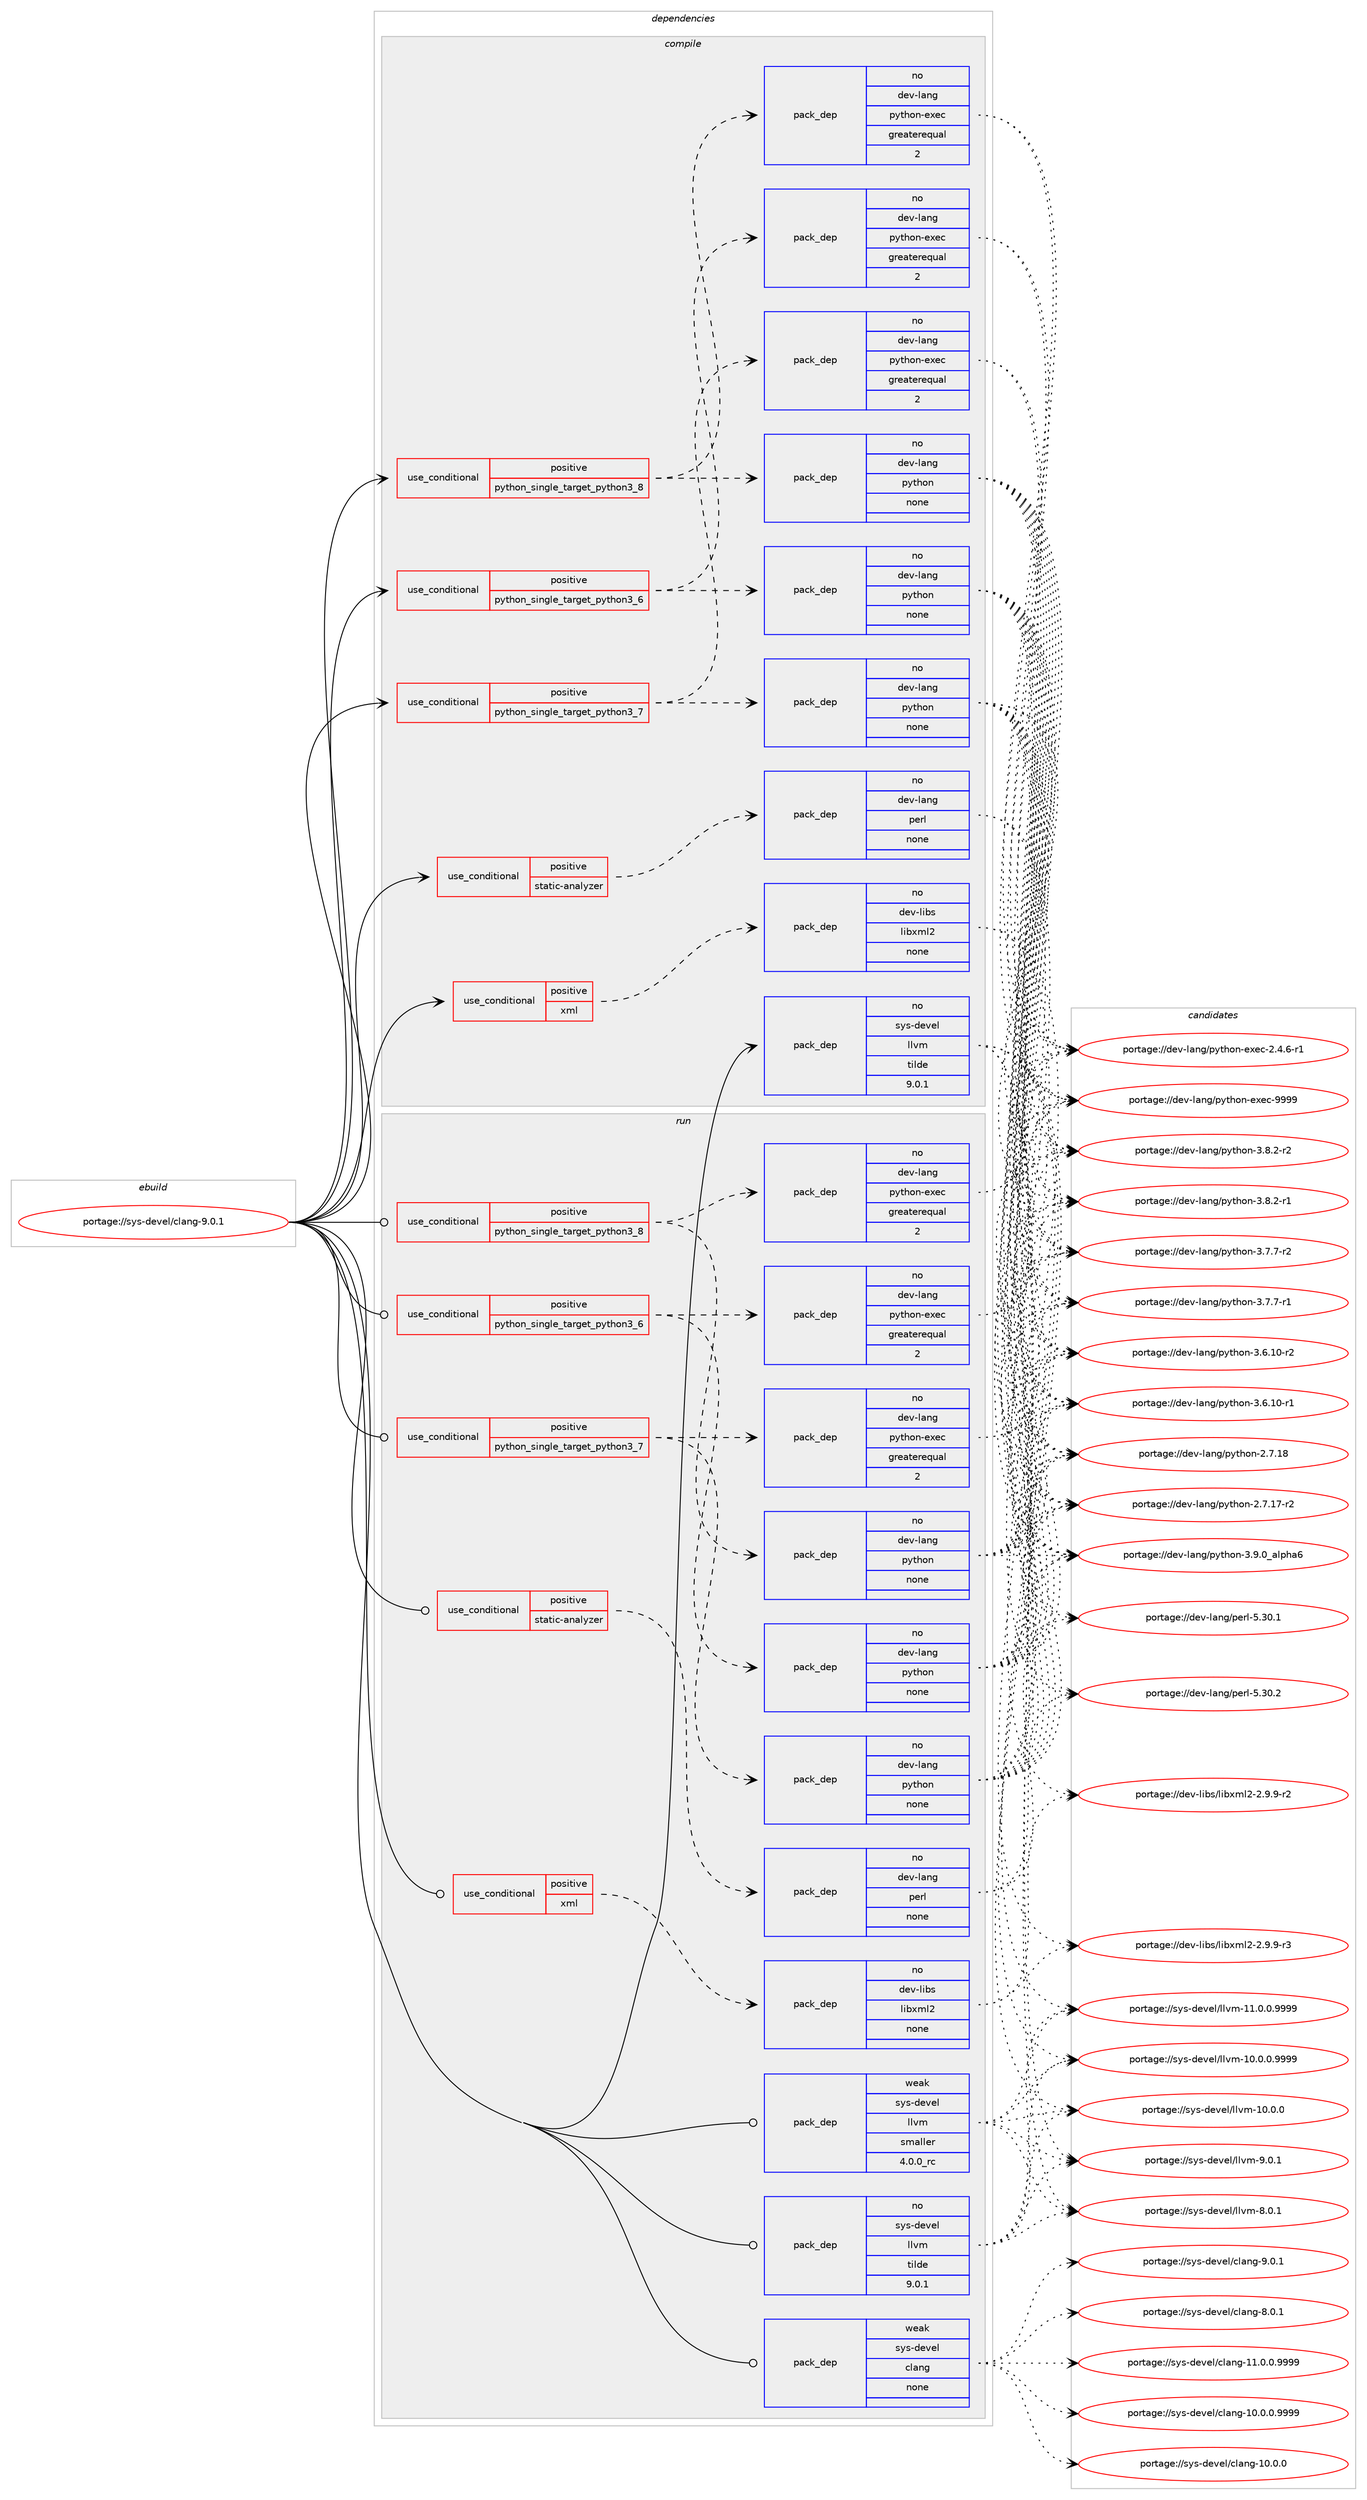 digraph prolog {

# *************
# Graph options
# *************

newrank=true;
concentrate=true;
compound=true;
graph [rankdir=LR,fontname=Helvetica,fontsize=10,ranksep=1.5];#, ranksep=2.5, nodesep=0.2];
edge  [arrowhead=vee];
node  [fontname=Helvetica,fontsize=10];

# **********
# The ebuild
# **********

subgraph cluster_leftcol {
color=gray;
rank=same;
label=<<i>ebuild</i>>;
id [label="portage://sys-devel/clang-9.0.1", color=red, width=4, href="../sys-devel/clang-9.0.1.svg"];
}

# ****************
# The dependencies
# ****************

subgraph cluster_midcol {
color=gray;
label=<<i>dependencies</i>>;
subgraph cluster_compile {
fillcolor="#eeeeee";
style=filled;
label=<<i>compile</i>>;
subgraph cond680 {
dependency4506 [label=<<TABLE BORDER="0" CELLBORDER="1" CELLSPACING="0" CELLPADDING="4"><TR><TD ROWSPAN="3" CELLPADDING="10">use_conditional</TD></TR><TR><TD>positive</TD></TR><TR><TD>python_single_target_python3_6</TD></TR></TABLE>>, shape=none, color=red];
subgraph pack3725 {
dependency4507 [label=<<TABLE BORDER="0" CELLBORDER="1" CELLSPACING="0" CELLPADDING="4" WIDTH="220"><TR><TD ROWSPAN="6" CELLPADDING="30">pack_dep</TD></TR><TR><TD WIDTH="110">no</TD></TR><TR><TD>dev-lang</TD></TR><TR><TD>python</TD></TR><TR><TD>none</TD></TR><TR><TD></TD></TR></TABLE>>, shape=none, color=blue];
}
dependency4506:e -> dependency4507:w [weight=20,style="dashed",arrowhead="vee"];
subgraph pack3726 {
dependency4508 [label=<<TABLE BORDER="0" CELLBORDER="1" CELLSPACING="0" CELLPADDING="4" WIDTH="220"><TR><TD ROWSPAN="6" CELLPADDING="30">pack_dep</TD></TR><TR><TD WIDTH="110">no</TD></TR><TR><TD>dev-lang</TD></TR><TR><TD>python-exec</TD></TR><TR><TD>greaterequal</TD></TR><TR><TD>2</TD></TR></TABLE>>, shape=none, color=blue];
}
dependency4506:e -> dependency4508:w [weight=20,style="dashed",arrowhead="vee"];
}
id:e -> dependency4506:w [weight=20,style="solid",arrowhead="vee"];
subgraph cond681 {
dependency4509 [label=<<TABLE BORDER="0" CELLBORDER="1" CELLSPACING="0" CELLPADDING="4"><TR><TD ROWSPAN="3" CELLPADDING="10">use_conditional</TD></TR><TR><TD>positive</TD></TR><TR><TD>python_single_target_python3_7</TD></TR></TABLE>>, shape=none, color=red];
subgraph pack3727 {
dependency4510 [label=<<TABLE BORDER="0" CELLBORDER="1" CELLSPACING="0" CELLPADDING="4" WIDTH="220"><TR><TD ROWSPAN="6" CELLPADDING="30">pack_dep</TD></TR><TR><TD WIDTH="110">no</TD></TR><TR><TD>dev-lang</TD></TR><TR><TD>python</TD></TR><TR><TD>none</TD></TR><TR><TD></TD></TR></TABLE>>, shape=none, color=blue];
}
dependency4509:e -> dependency4510:w [weight=20,style="dashed",arrowhead="vee"];
subgraph pack3728 {
dependency4511 [label=<<TABLE BORDER="0" CELLBORDER="1" CELLSPACING="0" CELLPADDING="4" WIDTH="220"><TR><TD ROWSPAN="6" CELLPADDING="30">pack_dep</TD></TR><TR><TD WIDTH="110">no</TD></TR><TR><TD>dev-lang</TD></TR><TR><TD>python-exec</TD></TR><TR><TD>greaterequal</TD></TR><TR><TD>2</TD></TR></TABLE>>, shape=none, color=blue];
}
dependency4509:e -> dependency4511:w [weight=20,style="dashed",arrowhead="vee"];
}
id:e -> dependency4509:w [weight=20,style="solid",arrowhead="vee"];
subgraph cond682 {
dependency4512 [label=<<TABLE BORDER="0" CELLBORDER="1" CELLSPACING="0" CELLPADDING="4"><TR><TD ROWSPAN="3" CELLPADDING="10">use_conditional</TD></TR><TR><TD>positive</TD></TR><TR><TD>python_single_target_python3_8</TD></TR></TABLE>>, shape=none, color=red];
subgraph pack3729 {
dependency4513 [label=<<TABLE BORDER="0" CELLBORDER="1" CELLSPACING="0" CELLPADDING="4" WIDTH="220"><TR><TD ROWSPAN="6" CELLPADDING="30">pack_dep</TD></TR><TR><TD WIDTH="110">no</TD></TR><TR><TD>dev-lang</TD></TR><TR><TD>python</TD></TR><TR><TD>none</TD></TR><TR><TD></TD></TR></TABLE>>, shape=none, color=blue];
}
dependency4512:e -> dependency4513:w [weight=20,style="dashed",arrowhead="vee"];
subgraph pack3730 {
dependency4514 [label=<<TABLE BORDER="0" CELLBORDER="1" CELLSPACING="0" CELLPADDING="4" WIDTH="220"><TR><TD ROWSPAN="6" CELLPADDING="30">pack_dep</TD></TR><TR><TD WIDTH="110">no</TD></TR><TR><TD>dev-lang</TD></TR><TR><TD>python-exec</TD></TR><TR><TD>greaterequal</TD></TR><TR><TD>2</TD></TR></TABLE>>, shape=none, color=blue];
}
dependency4512:e -> dependency4514:w [weight=20,style="dashed",arrowhead="vee"];
}
id:e -> dependency4512:w [weight=20,style="solid",arrowhead="vee"];
subgraph cond683 {
dependency4515 [label=<<TABLE BORDER="0" CELLBORDER="1" CELLSPACING="0" CELLPADDING="4"><TR><TD ROWSPAN="3" CELLPADDING="10">use_conditional</TD></TR><TR><TD>positive</TD></TR><TR><TD>static-analyzer</TD></TR></TABLE>>, shape=none, color=red];
subgraph pack3731 {
dependency4516 [label=<<TABLE BORDER="0" CELLBORDER="1" CELLSPACING="0" CELLPADDING="4" WIDTH="220"><TR><TD ROWSPAN="6" CELLPADDING="30">pack_dep</TD></TR><TR><TD WIDTH="110">no</TD></TR><TR><TD>dev-lang</TD></TR><TR><TD>perl</TD></TR><TR><TD>none</TD></TR><TR><TD></TD></TR></TABLE>>, shape=none, color=blue];
}
dependency4515:e -> dependency4516:w [weight=20,style="dashed",arrowhead="vee"];
}
id:e -> dependency4515:w [weight=20,style="solid",arrowhead="vee"];
subgraph cond684 {
dependency4517 [label=<<TABLE BORDER="0" CELLBORDER="1" CELLSPACING="0" CELLPADDING="4"><TR><TD ROWSPAN="3" CELLPADDING="10">use_conditional</TD></TR><TR><TD>positive</TD></TR><TR><TD>xml</TD></TR></TABLE>>, shape=none, color=red];
subgraph pack3732 {
dependency4518 [label=<<TABLE BORDER="0" CELLBORDER="1" CELLSPACING="0" CELLPADDING="4" WIDTH="220"><TR><TD ROWSPAN="6" CELLPADDING="30">pack_dep</TD></TR><TR><TD WIDTH="110">no</TD></TR><TR><TD>dev-libs</TD></TR><TR><TD>libxml2</TD></TR><TR><TD>none</TD></TR><TR><TD></TD></TR></TABLE>>, shape=none, color=blue];
}
dependency4517:e -> dependency4518:w [weight=20,style="dashed",arrowhead="vee"];
}
id:e -> dependency4517:w [weight=20,style="solid",arrowhead="vee"];
subgraph pack3733 {
dependency4519 [label=<<TABLE BORDER="0" CELLBORDER="1" CELLSPACING="0" CELLPADDING="4" WIDTH="220"><TR><TD ROWSPAN="6" CELLPADDING="30">pack_dep</TD></TR><TR><TD WIDTH="110">no</TD></TR><TR><TD>sys-devel</TD></TR><TR><TD>llvm</TD></TR><TR><TD>tilde</TD></TR><TR><TD>9.0.1</TD></TR></TABLE>>, shape=none, color=blue];
}
id:e -> dependency4519:w [weight=20,style="solid",arrowhead="vee"];
}
subgraph cluster_compileandrun {
fillcolor="#eeeeee";
style=filled;
label=<<i>compile and run</i>>;
}
subgraph cluster_run {
fillcolor="#eeeeee";
style=filled;
label=<<i>run</i>>;
subgraph cond685 {
dependency4520 [label=<<TABLE BORDER="0" CELLBORDER="1" CELLSPACING="0" CELLPADDING="4"><TR><TD ROWSPAN="3" CELLPADDING="10">use_conditional</TD></TR><TR><TD>positive</TD></TR><TR><TD>python_single_target_python3_6</TD></TR></TABLE>>, shape=none, color=red];
subgraph pack3734 {
dependency4521 [label=<<TABLE BORDER="0" CELLBORDER="1" CELLSPACING="0" CELLPADDING="4" WIDTH="220"><TR><TD ROWSPAN="6" CELLPADDING="30">pack_dep</TD></TR><TR><TD WIDTH="110">no</TD></TR><TR><TD>dev-lang</TD></TR><TR><TD>python</TD></TR><TR><TD>none</TD></TR><TR><TD></TD></TR></TABLE>>, shape=none, color=blue];
}
dependency4520:e -> dependency4521:w [weight=20,style="dashed",arrowhead="vee"];
subgraph pack3735 {
dependency4522 [label=<<TABLE BORDER="0" CELLBORDER="1" CELLSPACING="0" CELLPADDING="4" WIDTH="220"><TR><TD ROWSPAN="6" CELLPADDING="30">pack_dep</TD></TR><TR><TD WIDTH="110">no</TD></TR><TR><TD>dev-lang</TD></TR><TR><TD>python-exec</TD></TR><TR><TD>greaterequal</TD></TR><TR><TD>2</TD></TR></TABLE>>, shape=none, color=blue];
}
dependency4520:e -> dependency4522:w [weight=20,style="dashed",arrowhead="vee"];
}
id:e -> dependency4520:w [weight=20,style="solid",arrowhead="odot"];
subgraph cond686 {
dependency4523 [label=<<TABLE BORDER="0" CELLBORDER="1" CELLSPACING="0" CELLPADDING="4"><TR><TD ROWSPAN="3" CELLPADDING="10">use_conditional</TD></TR><TR><TD>positive</TD></TR><TR><TD>python_single_target_python3_7</TD></TR></TABLE>>, shape=none, color=red];
subgraph pack3736 {
dependency4524 [label=<<TABLE BORDER="0" CELLBORDER="1" CELLSPACING="0" CELLPADDING="4" WIDTH="220"><TR><TD ROWSPAN="6" CELLPADDING="30">pack_dep</TD></TR><TR><TD WIDTH="110">no</TD></TR><TR><TD>dev-lang</TD></TR><TR><TD>python</TD></TR><TR><TD>none</TD></TR><TR><TD></TD></TR></TABLE>>, shape=none, color=blue];
}
dependency4523:e -> dependency4524:w [weight=20,style="dashed",arrowhead="vee"];
subgraph pack3737 {
dependency4525 [label=<<TABLE BORDER="0" CELLBORDER="1" CELLSPACING="0" CELLPADDING="4" WIDTH="220"><TR><TD ROWSPAN="6" CELLPADDING="30">pack_dep</TD></TR><TR><TD WIDTH="110">no</TD></TR><TR><TD>dev-lang</TD></TR><TR><TD>python-exec</TD></TR><TR><TD>greaterequal</TD></TR><TR><TD>2</TD></TR></TABLE>>, shape=none, color=blue];
}
dependency4523:e -> dependency4525:w [weight=20,style="dashed",arrowhead="vee"];
}
id:e -> dependency4523:w [weight=20,style="solid",arrowhead="odot"];
subgraph cond687 {
dependency4526 [label=<<TABLE BORDER="0" CELLBORDER="1" CELLSPACING="0" CELLPADDING="4"><TR><TD ROWSPAN="3" CELLPADDING="10">use_conditional</TD></TR><TR><TD>positive</TD></TR><TR><TD>python_single_target_python3_8</TD></TR></TABLE>>, shape=none, color=red];
subgraph pack3738 {
dependency4527 [label=<<TABLE BORDER="0" CELLBORDER="1" CELLSPACING="0" CELLPADDING="4" WIDTH="220"><TR><TD ROWSPAN="6" CELLPADDING="30">pack_dep</TD></TR><TR><TD WIDTH="110">no</TD></TR><TR><TD>dev-lang</TD></TR><TR><TD>python</TD></TR><TR><TD>none</TD></TR><TR><TD></TD></TR></TABLE>>, shape=none, color=blue];
}
dependency4526:e -> dependency4527:w [weight=20,style="dashed",arrowhead="vee"];
subgraph pack3739 {
dependency4528 [label=<<TABLE BORDER="0" CELLBORDER="1" CELLSPACING="0" CELLPADDING="4" WIDTH="220"><TR><TD ROWSPAN="6" CELLPADDING="30">pack_dep</TD></TR><TR><TD WIDTH="110">no</TD></TR><TR><TD>dev-lang</TD></TR><TR><TD>python-exec</TD></TR><TR><TD>greaterequal</TD></TR><TR><TD>2</TD></TR></TABLE>>, shape=none, color=blue];
}
dependency4526:e -> dependency4528:w [weight=20,style="dashed",arrowhead="vee"];
}
id:e -> dependency4526:w [weight=20,style="solid",arrowhead="odot"];
subgraph cond688 {
dependency4529 [label=<<TABLE BORDER="0" CELLBORDER="1" CELLSPACING="0" CELLPADDING="4"><TR><TD ROWSPAN="3" CELLPADDING="10">use_conditional</TD></TR><TR><TD>positive</TD></TR><TR><TD>static-analyzer</TD></TR></TABLE>>, shape=none, color=red];
subgraph pack3740 {
dependency4530 [label=<<TABLE BORDER="0" CELLBORDER="1" CELLSPACING="0" CELLPADDING="4" WIDTH="220"><TR><TD ROWSPAN="6" CELLPADDING="30">pack_dep</TD></TR><TR><TD WIDTH="110">no</TD></TR><TR><TD>dev-lang</TD></TR><TR><TD>perl</TD></TR><TR><TD>none</TD></TR><TR><TD></TD></TR></TABLE>>, shape=none, color=blue];
}
dependency4529:e -> dependency4530:w [weight=20,style="dashed",arrowhead="vee"];
}
id:e -> dependency4529:w [weight=20,style="solid",arrowhead="odot"];
subgraph cond689 {
dependency4531 [label=<<TABLE BORDER="0" CELLBORDER="1" CELLSPACING="0" CELLPADDING="4"><TR><TD ROWSPAN="3" CELLPADDING="10">use_conditional</TD></TR><TR><TD>positive</TD></TR><TR><TD>xml</TD></TR></TABLE>>, shape=none, color=red];
subgraph pack3741 {
dependency4532 [label=<<TABLE BORDER="0" CELLBORDER="1" CELLSPACING="0" CELLPADDING="4" WIDTH="220"><TR><TD ROWSPAN="6" CELLPADDING="30">pack_dep</TD></TR><TR><TD WIDTH="110">no</TD></TR><TR><TD>dev-libs</TD></TR><TR><TD>libxml2</TD></TR><TR><TD>none</TD></TR><TR><TD></TD></TR></TABLE>>, shape=none, color=blue];
}
dependency4531:e -> dependency4532:w [weight=20,style="dashed",arrowhead="vee"];
}
id:e -> dependency4531:w [weight=20,style="solid",arrowhead="odot"];
subgraph pack3742 {
dependency4533 [label=<<TABLE BORDER="0" CELLBORDER="1" CELLSPACING="0" CELLPADDING="4" WIDTH="220"><TR><TD ROWSPAN="6" CELLPADDING="30">pack_dep</TD></TR><TR><TD WIDTH="110">no</TD></TR><TR><TD>sys-devel</TD></TR><TR><TD>llvm</TD></TR><TR><TD>tilde</TD></TR><TR><TD>9.0.1</TD></TR></TABLE>>, shape=none, color=blue];
}
id:e -> dependency4533:w [weight=20,style="solid",arrowhead="odot"];
subgraph pack3743 {
dependency4534 [label=<<TABLE BORDER="0" CELLBORDER="1" CELLSPACING="0" CELLPADDING="4" WIDTH="220"><TR><TD ROWSPAN="6" CELLPADDING="30">pack_dep</TD></TR><TR><TD WIDTH="110">weak</TD></TR><TR><TD>sys-devel</TD></TR><TR><TD>clang</TD></TR><TR><TD>none</TD></TR><TR><TD></TD></TR></TABLE>>, shape=none, color=blue];
}
id:e -> dependency4534:w [weight=20,style="solid",arrowhead="odot"];
subgraph pack3744 {
dependency4535 [label=<<TABLE BORDER="0" CELLBORDER="1" CELLSPACING="0" CELLPADDING="4" WIDTH="220"><TR><TD ROWSPAN="6" CELLPADDING="30">pack_dep</TD></TR><TR><TD WIDTH="110">weak</TD></TR><TR><TD>sys-devel</TD></TR><TR><TD>llvm</TD></TR><TR><TD>smaller</TD></TR><TR><TD>4.0.0_rc</TD></TR></TABLE>>, shape=none, color=blue];
}
id:e -> dependency4535:w [weight=20,style="solid",arrowhead="odot"];
}
}

# **************
# The candidates
# **************

subgraph cluster_choices {
rank=same;
color=gray;
label=<<i>candidates</i>>;

subgraph choice3725 {
color=black;
nodesep=1;
choice10010111845108971101034711212111610411111045514657464895971081121049754 [label="portage://dev-lang/python-3.9.0_alpha6", color=red, width=4,href="../dev-lang/python-3.9.0_alpha6.svg"];
choice1001011184510897110103471121211161041111104551465646504511450 [label="portage://dev-lang/python-3.8.2-r2", color=red, width=4,href="../dev-lang/python-3.8.2-r2.svg"];
choice1001011184510897110103471121211161041111104551465646504511449 [label="portage://dev-lang/python-3.8.2-r1", color=red, width=4,href="../dev-lang/python-3.8.2-r1.svg"];
choice1001011184510897110103471121211161041111104551465546554511450 [label="portage://dev-lang/python-3.7.7-r2", color=red, width=4,href="../dev-lang/python-3.7.7-r2.svg"];
choice1001011184510897110103471121211161041111104551465546554511449 [label="portage://dev-lang/python-3.7.7-r1", color=red, width=4,href="../dev-lang/python-3.7.7-r1.svg"];
choice100101118451089711010347112121116104111110455146544649484511450 [label="portage://dev-lang/python-3.6.10-r2", color=red, width=4,href="../dev-lang/python-3.6.10-r2.svg"];
choice100101118451089711010347112121116104111110455146544649484511449 [label="portage://dev-lang/python-3.6.10-r1", color=red, width=4,href="../dev-lang/python-3.6.10-r1.svg"];
choice10010111845108971101034711212111610411111045504655464956 [label="portage://dev-lang/python-2.7.18", color=red, width=4,href="../dev-lang/python-2.7.18.svg"];
choice100101118451089711010347112121116104111110455046554649554511450 [label="portage://dev-lang/python-2.7.17-r2", color=red, width=4,href="../dev-lang/python-2.7.17-r2.svg"];
dependency4507:e -> choice10010111845108971101034711212111610411111045514657464895971081121049754:w [style=dotted,weight="100"];
dependency4507:e -> choice1001011184510897110103471121211161041111104551465646504511450:w [style=dotted,weight="100"];
dependency4507:e -> choice1001011184510897110103471121211161041111104551465646504511449:w [style=dotted,weight="100"];
dependency4507:e -> choice1001011184510897110103471121211161041111104551465546554511450:w [style=dotted,weight="100"];
dependency4507:e -> choice1001011184510897110103471121211161041111104551465546554511449:w [style=dotted,weight="100"];
dependency4507:e -> choice100101118451089711010347112121116104111110455146544649484511450:w [style=dotted,weight="100"];
dependency4507:e -> choice100101118451089711010347112121116104111110455146544649484511449:w [style=dotted,weight="100"];
dependency4507:e -> choice10010111845108971101034711212111610411111045504655464956:w [style=dotted,weight="100"];
dependency4507:e -> choice100101118451089711010347112121116104111110455046554649554511450:w [style=dotted,weight="100"];
}
subgraph choice3726 {
color=black;
nodesep=1;
choice10010111845108971101034711212111610411111045101120101994557575757 [label="portage://dev-lang/python-exec-9999", color=red, width=4,href="../dev-lang/python-exec-9999.svg"];
choice10010111845108971101034711212111610411111045101120101994550465246544511449 [label="portage://dev-lang/python-exec-2.4.6-r1", color=red, width=4,href="../dev-lang/python-exec-2.4.6-r1.svg"];
dependency4508:e -> choice10010111845108971101034711212111610411111045101120101994557575757:w [style=dotted,weight="100"];
dependency4508:e -> choice10010111845108971101034711212111610411111045101120101994550465246544511449:w [style=dotted,weight="100"];
}
subgraph choice3727 {
color=black;
nodesep=1;
choice10010111845108971101034711212111610411111045514657464895971081121049754 [label="portage://dev-lang/python-3.9.0_alpha6", color=red, width=4,href="../dev-lang/python-3.9.0_alpha6.svg"];
choice1001011184510897110103471121211161041111104551465646504511450 [label="portage://dev-lang/python-3.8.2-r2", color=red, width=4,href="../dev-lang/python-3.8.2-r2.svg"];
choice1001011184510897110103471121211161041111104551465646504511449 [label="portage://dev-lang/python-3.8.2-r1", color=red, width=4,href="../dev-lang/python-3.8.2-r1.svg"];
choice1001011184510897110103471121211161041111104551465546554511450 [label="portage://dev-lang/python-3.7.7-r2", color=red, width=4,href="../dev-lang/python-3.7.7-r2.svg"];
choice1001011184510897110103471121211161041111104551465546554511449 [label="portage://dev-lang/python-3.7.7-r1", color=red, width=4,href="../dev-lang/python-3.7.7-r1.svg"];
choice100101118451089711010347112121116104111110455146544649484511450 [label="portage://dev-lang/python-3.6.10-r2", color=red, width=4,href="../dev-lang/python-3.6.10-r2.svg"];
choice100101118451089711010347112121116104111110455146544649484511449 [label="portage://dev-lang/python-3.6.10-r1", color=red, width=4,href="../dev-lang/python-3.6.10-r1.svg"];
choice10010111845108971101034711212111610411111045504655464956 [label="portage://dev-lang/python-2.7.18", color=red, width=4,href="../dev-lang/python-2.7.18.svg"];
choice100101118451089711010347112121116104111110455046554649554511450 [label="portage://dev-lang/python-2.7.17-r2", color=red, width=4,href="../dev-lang/python-2.7.17-r2.svg"];
dependency4510:e -> choice10010111845108971101034711212111610411111045514657464895971081121049754:w [style=dotted,weight="100"];
dependency4510:e -> choice1001011184510897110103471121211161041111104551465646504511450:w [style=dotted,weight="100"];
dependency4510:e -> choice1001011184510897110103471121211161041111104551465646504511449:w [style=dotted,weight="100"];
dependency4510:e -> choice1001011184510897110103471121211161041111104551465546554511450:w [style=dotted,weight="100"];
dependency4510:e -> choice1001011184510897110103471121211161041111104551465546554511449:w [style=dotted,weight="100"];
dependency4510:e -> choice100101118451089711010347112121116104111110455146544649484511450:w [style=dotted,weight="100"];
dependency4510:e -> choice100101118451089711010347112121116104111110455146544649484511449:w [style=dotted,weight="100"];
dependency4510:e -> choice10010111845108971101034711212111610411111045504655464956:w [style=dotted,weight="100"];
dependency4510:e -> choice100101118451089711010347112121116104111110455046554649554511450:w [style=dotted,weight="100"];
}
subgraph choice3728 {
color=black;
nodesep=1;
choice10010111845108971101034711212111610411111045101120101994557575757 [label="portage://dev-lang/python-exec-9999", color=red, width=4,href="../dev-lang/python-exec-9999.svg"];
choice10010111845108971101034711212111610411111045101120101994550465246544511449 [label="portage://dev-lang/python-exec-2.4.6-r1", color=red, width=4,href="../dev-lang/python-exec-2.4.6-r1.svg"];
dependency4511:e -> choice10010111845108971101034711212111610411111045101120101994557575757:w [style=dotted,weight="100"];
dependency4511:e -> choice10010111845108971101034711212111610411111045101120101994550465246544511449:w [style=dotted,weight="100"];
}
subgraph choice3729 {
color=black;
nodesep=1;
choice10010111845108971101034711212111610411111045514657464895971081121049754 [label="portage://dev-lang/python-3.9.0_alpha6", color=red, width=4,href="../dev-lang/python-3.9.0_alpha6.svg"];
choice1001011184510897110103471121211161041111104551465646504511450 [label="portage://dev-lang/python-3.8.2-r2", color=red, width=4,href="../dev-lang/python-3.8.2-r2.svg"];
choice1001011184510897110103471121211161041111104551465646504511449 [label="portage://dev-lang/python-3.8.2-r1", color=red, width=4,href="../dev-lang/python-3.8.2-r1.svg"];
choice1001011184510897110103471121211161041111104551465546554511450 [label="portage://dev-lang/python-3.7.7-r2", color=red, width=4,href="../dev-lang/python-3.7.7-r2.svg"];
choice1001011184510897110103471121211161041111104551465546554511449 [label="portage://dev-lang/python-3.7.7-r1", color=red, width=4,href="../dev-lang/python-3.7.7-r1.svg"];
choice100101118451089711010347112121116104111110455146544649484511450 [label="portage://dev-lang/python-3.6.10-r2", color=red, width=4,href="../dev-lang/python-3.6.10-r2.svg"];
choice100101118451089711010347112121116104111110455146544649484511449 [label="portage://dev-lang/python-3.6.10-r1", color=red, width=4,href="../dev-lang/python-3.6.10-r1.svg"];
choice10010111845108971101034711212111610411111045504655464956 [label="portage://dev-lang/python-2.7.18", color=red, width=4,href="../dev-lang/python-2.7.18.svg"];
choice100101118451089711010347112121116104111110455046554649554511450 [label="portage://dev-lang/python-2.7.17-r2", color=red, width=4,href="../dev-lang/python-2.7.17-r2.svg"];
dependency4513:e -> choice10010111845108971101034711212111610411111045514657464895971081121049754:w [style=dotted,weight="100"];
dependency4513:e -> choice1001011184510897110103471121211161041111104551465646504511450:w [style=dotted,weight="100"];
dependency4513:e -> choice1001011184510897110103471121211161041111104551465646504511449:w [style=dotted,weight="100"];
dependency4513:e -> choice1001011184510897110103471121211161041111104551465546554511450:w [style=dotted,weight="100"];
dependency4513:e -> choice1001011184510897110103471121211161041111104551465546554511449:w [style=dotted,weight="100"];
dependency4513:e -> choice100101118451089711010347112121116104111110455146544649484511450:w [style=dotted,weight="100"];
dependency4513:e -> choice100101118451089711010347112121116104111110455146544649484511449:w [style=dotted,weight="100"];
dependency4513:e -> choice10010111845108971101034711212111610411111045504655464956:w [style=dotted,weight="100"];
dependency4513:e -> choice100101118451089711010347112121116104111110455046554649554511450:w [style=dotted,weight="100"];
}
subgraph choice3730 {
color=black;
nodesep=1;
choice10010111845108971101034711212111610411111045101120101994557575757 [label="portage://dev-lang/python-exec-9999", color=red, width=4,href="../dev-lang/python-exec-9999.svg"];
choice10010111845108971101034711212111610411111045101120101994550465246544511449 [label="portage://dev-lang/python-exec-2.4.6-r1", color=red, width=4,href="../dev-lang/python-exec-2.4.6-r1.svg"];
dependency4514:e -> choice10010111845108971101034711212111610411111045101120101994557575757:w [style=dotted,weight="100"];
dependency4514:e -> choice10010111845108971101034711212111610411111045101120101994550465246544511449:w [style=dotted,weight="100"];
}
subgraph choice3731 {
color=black;
nodesep=1;
choice10010111845108971101034711210111410845534651484650 [label="portage://dev-lang/perl-5.30.2", color=red, width=4,href="../dev-lang/perl-5.30.2.svg"];
choice10010111845108971101034711210111410845534651484649 [label="portage://dev-lang/perl-5.30.1", color=red, width=4,href="../dev-lang/perl-5.30.1.svg"];
dependency4516:e -> choice10010111845108971101034711210111410845534651484650:w [style=dotted,weight="100"];
dependency4516:e -> choice10010111845108971101034711210111410845534651484649:w [style=dotted,weight="100"];
}
subgraph choice3732 {
color=black;
nodesep=1;
choice10010111845108105981154710810598120109108504550465746574511451 [label="portage://dev-libs/libxml2-2.9.9-r3", color=red, width=4,href="../dev-libs/libxml2-2.9.9-r3.svg"];
choice10010111845108105981154710810598120109108504550465746574511450 [label="portage://dev-libs/libxml2-2.9.9-r2", color=red, width=4,href="../dev-libs/libxml2-2.9.9-r2.svg"];
dependency4518:e -> choice10010111845108105981154710810598120109108504550465746574511451:w [style=dotted,weight="100"];
dependency4518:e -> choice10010111845108105981154710810598120109108504550465746574511450:w [style=dotted,weight="100"];
}
subgraph choice3733 {
color=black;
nodesep=1;
choice1151211154510010111810110847108108118109455746484649 [label="portage://sys-devel/llvm-9.0.1", color=red, width=4,href="../sys-devel/llvm-9.0.1.svg"];
choice1151211154510010111810110847108108118109455646484649 [label="portage://sys-devel/llvm-8.0.1", color=red, width=4,href="../sys-devel/llvm-8.0.1.svg"];
choice1151211154510010111810110847108108118109454949464846484657575757 [label="portage://sys-devel/llvm-11.0.0.9999", color=red, width=4,href="../sys-devel/llvm-11.0.0.9999.svg"];
choice1151211154510010111810110847108108118109454948464846484657575757 [label="portage://sys-devel/llvm-10.0.0.9999", color=red, width=4,href="../sys-devel/llvm-10.0.0.9999.svg"];
choice115121115451001011181011084710810811810945494846484648 [label="portage://sys-devel/llvm-10.0.0", color=red, width=4,href="../sys-devel/llvm-10.0.0.svg"];
dependency4519:e -> choice1151211154510010111810110847108108118109455746484649:w [style=dotted,weight="100"];
dependency4519:e -> choice1151211154510010111810110847108108118109455646484649:w [style=dotted,weight="100"];
dependency4519:e -> choice1151211154510010111810110847108108118109454949464846484657575757:w [style=dotted,weight="100"];
dependency4519:e -> choice1151211154510010111810110847108108118109454948464846484657575757:w [style=dotted,weight="100"];
dependency4519:e -> choice115121115451001011181011084710810811810945494846484648:w [style=dotted,weight="100"];
}
subgraph choice3734 {
color=black;
nodesep=1;
choice10010111845108971101034711212111610411111045514657464895971081121049754 [label="portage://dev-lang/python-3.9.0_alpha6", color=red, width=4,href="../dev-lang/python-3.9.0_alpha6.svg"];
choice1001011184510897110103471121211161041111104551465646504511450 [label="portage://dev-lang/python-3.8.2-r2", color=red, width=4,href="../dev-lang/python-3.8.2-r2.svg"];
choice1001011184510897110103471121211161041111104551465646504511449 [label="portage://dev-lang/python-3.8.2-r1", color=red, width=4,href="../dev-lang/python-3.8.2-r1.svg"];
choice1001011184510897110103471121211161041111104551465546554511450 [label="portage://dev-lang/python-3.7.7-r2", color=red, width=4,href="../dev-lang/python-3.7.7-r2.svg"];
choice1001011184510897110103471121211161041111104551465546554511449 [label="portage://dev-lang/python-3.7.7-r1", color=red, width=4,href="../dev-lang/python-3.7.7-r1.svg"];
choice100101118451089711010347112121116104111110455146544649484511450 [label="portage://dev-lang/python-3.6.10-r2", color=red, width=4,href="../dev-lang/python-3.6.10-r2.svg"];
choice100101118451089711010347112121116104111110455146544649484511449 [label="portage://dev-lang/python-3.6.10-r1", color=red, width=4,href="../dev-lang/python-3.6.10-r1.svg"];
choice10010111845108971101034711212111610411111045504655464956 [label="portage://dev-lang/python-2.7.18", color=red, width=4,href="../dev-lang/python-2.7.18.svg"];
choice100101118451089711010347112121116104111110455046554649554511450 [label="portage://dev-lang/python-2.7.17-r2", color=red, width=4,href="../dev-lang/python-2.7.17-r2.svg"];
dependency4521:e -> choice10010111845108971101034711212111610411111045514657464895971081121049754:w [style=dotted,weight="100"];
dependency4521:e -> choice1001011184510897110103471121211161041111104551465646504511450:w [style=dotted,weight="100"];
dependency4521:e -> choice1001011184510897110103471121211161041111104551465646504511449:w [style=dotted,weight="100"];
dependency4521:e -> choice1001011184510897110103471121211161041111104551465546554511450:w [style=dotted,weight="100"];
dependency4521:e -> choice1001011184510897110103471121211161041111104551465546554511449:w [style=dotted,weight="100"];
dependency4521:e -> choice100101118451089711010347112121116104111110455146544649484511450:w [style=dotted,weight="100"];
dependency4521:e -> choice100101118451089711010347112121116104111110455146544649484511449:w [style=dotted,weight="100"];
dependency4521:e -> choice10010111845108971101034711212111610411111045504655464956:w [style=dotted,weight="100"];
dependency4521:e -> choice100101118451089711010347112121116104111110455046554649554511450:w [style=dotted,weight="100"];
}
subgraph choice3735 {
color=black;
nodesep=1;
choice10010111845108971101034711212111610411111045101120101994557575757 [label="portage://dev-lang/python-exec-9999", color=red, width=4,href="../dev-lang/python-exec-9999.svg"];
choice10010111845108971101034711212111610411111045101120101994550465246544511449 [label="portage://dev-lang/python-exec-2.4.6-r1", color=red, width=4,href="../dev-lang/python-exec-2.4.6-r1.svg"];
dependency4522:e -> choice10010111845108971101034711212111610411111045101120101994557575757:w [style=dotted,weight="100"];
dependency4522:e -> choice10010111845108971101034711212111610411111045101120101994550465246544511449:w [style=dotted,weight="100"];
}
subgraph choice3736 {
color=black;
nodesep=1;
choice10010111845108971101034711212111610411111045514657464895971081121049754 [label="portage://dev-lang/python-3.9.0_alpha6", color=red, width=4,href="../dev-lang/python-3.9.0_alpha6.svg"];
choice1001011184510897110103471121211161041111104551465646504511450 [label="portage://dev-lang/python-3.8.2-r2", color=red, width=4,href="../dev-lang/python-3.8.2-r2.svg"];
choice1001011184510897110103471121211161041111104551465646504511449 [label="portage://dev-lang/python-3.8.2-r1", color=red, width=4,href="../dev-lang/python-3.8.2-r1.svg"];
choice1001011184510897110103471121211161041111104551465546554511450 [label="portage://dev-lang/python-3.7.7-r2", color=red, width=4,href="../dev-lang/python-3.7.7-r2.svg"];
choice1001011184510897110103471121211161041111104551465546554511449 [label="portage://dev-lang/python-3.7.7-r1", color=red, width=4,href="../dev-lang/python-3.7.7-r1.svg"];
choice100101118451089711010347112121116104111110455146544649484511450 [label="portage://dev-lang/python-3.6.10-r2", color=red, width=4,href="../dev-lang/python-3.6.10-r2.svg"];
choice100101118451089711010347112121116104111110455146544649484511449 [label="portage://dev-lang/python-3.6.10-r1", color=red, width=4,href="../dev-lang/python-3.6.10-r1.svg"];
choice10010111845108971101034711212111610411111045504655464956 [label="portage://dev-lang/python-2.7.18", color=red, width=4,href="../dev-lang/python-2.7.18.svg"];
choice100101118451089711010347112121116104111110455046554649554511450 [label="portage://dev-lang/python-2.7.17-r2", color=red, width=4,href="../dev-lang/python-2.7.17-r2.svg"];
dependency4524:e -> choice10010111845108971101034711212111610411111045514657464895971081121049754:w [style=dotted,weight="100"];
dependency4524:e -> choice1001011184510897110103471121211161041111104551465646504511450:w [style=dotted,weight="100"];
dependency4524:e -> choice1001011184510897110103471121211161041111104551465646504511449:w [style=dotted,weight="100"];
dependency4524:e -> choice1001011184510897110103471121211161041111104551465546554511450:w [style=dotted,weight="100"];
dependency4524:e -> choice1001011184510897110103471121211161041111104551465546554511449:w [style=dotted,weight="100"];
dependency4524:e -> choice100101118451089711010347112121116104111110455146544649484511450:w [style=dotted,weight="100"];
dependency4524:e -> choice100101118451089711010347112121116104111110455146544649484511449:w [style=dotted,weight="100"];
dependency4524:e -> choice10010111845108971101034711212111610411111045504655464956:w [style=dotted,weight="100"];
dependency4524:e -> choice100101118451089711010347112121116104111110455046554649554511450:w [style=dotted,weight="100"];
}
subgraph choice3737 {
color=black;
nodesep=1;
choice10010111845108971101034711212111610411111045101120101994557575757 [label="portage://dev-lang/python-exec-9999", color=red, width=4,href="../dev-lang/python-exec-9999.svg"];
choice10010111845108971101034711212111610411111045101120101994550465246544511449 [label="portage://dev-lang/python-exec-2.4.6-r1", color=red, width=4,href="../dev-lang/python-exec-2.4.6-r1.svg"];
dependency4525:e -> choice10010111845108971101034711212111610411111045101120101994557575757:w [style=dotted,weight="100"];
dependency4525:e -> choice10010111845108971101034711212111610411111045101120101994550465246544511449:w [style=dotted,weight="100"];
}
subgraph choice3738 {
color=black;
nodesep=1;
choice10010111845108971101034711212111610411111045514657464895971081121049754 [label="portage://dev-lang/python-3.9.0_alpha6", color=red, width=4,href="../dev-lang/python-3.9.0_alpha6.svg"];
choice1001011184510897110103471121211161041111104551465646504511450 [label="portage://dev-lang/python-3.8.2-r2", color=red, width=4,href="../dev-lang/python-3.8.2-r2.svg"];
choice1001011184510897110103471121211161041111104551465646504511449 [label="portage://dev-lang/python-3.8.2-r1", color=red, width=4,href="../dev-lang/python-3.8.2-r1.svg"];
choice1001011184510897110103471121211161041111104551465546554511450 [label="portage://dev-lang/python-3.7.7-r2", color=red, width=4,href="../dev-lang/python-3.7.7-r2.svg"];
choice1001011184510897110103471121211161041111104551465546554511449 [label="portage://dev-lang/python-3.7.7-r1", color=red, width=4,href="../dev-lang/python-3.7.7-r1.svg"];
choice100101118451089711010347112121116104111110455146544649484511450 [label="portage://dev-lang/python-3.6.10-r2", color=red, width=4,href="../dev-lang/python-3.6.10-r2.svg"];
choice100101118451089711010347112121116104111110455146544649484511449 [label="portage://dev-lang/python-3.6.10-r1", color=red, width=4,href="../dev-lang/python-3.6.10-r1.svg"];
choice10010111845108971101034711212111610411111045504655464956 [label="portage://dev-lang/python-2.7.18", color=red, width=4,href="../dev-lang/python-2.7.18.svg"];
choice100101118451089711010347112121116104111110455046554649554511450 [label="portage://dev-lang/python-2.7.17-r2", color=red, width=4,href="../dev-lang/python-2.7.17-r2.svg"];
dependency4527:e -> choice10010111845108971101034711212111610411111045514657464895971081121049754:w [style=dotted,weight="100"];
dependency4527:e -> choice1001011184510897110103471121211161041111104551465646504511450:w [style=dotted,weight="100"];
dependency4527:e -> choice1001011184510897110103471121211161041111104551465646504511449:w [style=dotted,weight="100"];
dependency4527:e -> choice1001011184510897110103471121211161041111104551465546554511450:w [style=dotted,weight="100"];
dependency4527:e -> choice1001011184510897110103471121211161041111104551465546554511449:w [style=dotted,weight="100"];
dependency4527:e -> choice100101118451089711010347112121116104111110455146544649484511450:w [style=dotted,weight="100"];
dependency4527:e -> choice100101118451089711010347112121116104111110455146544649484511449:w [style=dotted,weight="100"];
dependency4527:e -> choice10010111845108971101034711212111610411111045504655464956:w [style=dotted,weight="100"];
dependency4527:e -> choice100101118451089711010347112121116104111110455046554649554511450:w [style=dotted,weight="100"];
}
subgraph choice3739 {
color=black;
nodesep=1;
choice10010111845108971101034711212111610411111045101120101994557575757 [label="portage://dev-lang/python-exec-9999", color=red, width=4,href="../dev-lang/python-exec-9999.svg"];
choice10010111845108971101034711212111610411111045101120101994550465246544511449 [label="portage://dev-lang/python-exec-2.4.6-r1", color=red, width=4,href="../dev-lang/python-exec-2.4.6-r1.svg"];
dependency4528:e -> choice10010111845108971101034711212111610411111045101120101994557575757:w [style=dotted,weight="100"];
dependency4528:e -> choice10010111845108971101034711212111610411111045101120101994550465246544511449:w [style=dotted,weight="100"];
}
subgraph choice3740 {
color=black;
nodesep=1;
choice10010111845108971101034711210111410845534651484650 [label="portage://dev-lang/perl-5.30.2", color=red, width=4,href="../dev-lang/perl-5.30.2.svg"];
choice10010111845108971101034711210111410845534651484649 [label="portage://dev-lang/perl-5.30.1", color=red, width=4,href="../dev-lang/perl-5.30.1.svg"];
dependency4530:e -> choice10010111845108971101034711210111410845534651484650:w [style=dotted,weight="100"];
dependency4530:e -> choice10010111845108971101034711210111410845534651484649:w [style=dotted,weight="100"];
}
subgraph choice3741 {
color=black;
nodesep=1;
choice10010111845108105981154710810598120109108504550465746574511451 [label="portage://dev-libs/libxml2-2.9.9-r3", color=red, width=4,href="../dev-libs/libxml2-2.9.9-r3.svg"];
choice10010111845108105981154710810598120109108504550465746574511450 [label="portage://dev-libs/libxml2-2.9.9-r2", color=red, width=4,href="../dev-libs/libxml2-2.9.9-r2.svg"];
dependency4532:e -> choice10010111845108105981154710810598120109108504550465746574511451:w [style=dotted,weight="100"];
dependency4532:e -> choice10010111845108105981154710810598120109108504550465746574511450:w [style=dotted,weight="100"];
}
subgraph choice3742 {
color=black;
nodesep=1;
choice1151211154510010111810110847108108118109455746484649 [label="portage://sys-devel/llvm-9.0.1", color=red, width=4,href="../sys-devel/llvm-9.0.1.svg"];
choice1151211154510010111810110847108108118109455646484649 [label="portage://sys-devel/llvm-8.0.1", color=red, width=4,href="../sys-devel/llvm-8.0.1.svg"];
choice1151211154510010111810110847108108118109454949464846484657575757 [label="portage://sys-devel/llvm-11.0.0.9999", color=red, width=4,href="../sys-devel/llvm-11.0.0.9999.svg"];
choice1151211154510010111810110847108108118109454948464846484657575757 [label="portage://sys-devel/llvm-10.0.0.9999", color=red, width=4,href="../sys-devel/llvm-10.0.0.9999.svg"];
choice115121115451001011181011084710810811810945494846484648 [label="portage://sys-devel/llvm-10.0.0", color=red, width=4,href="../sys-devel/llvm-10.0.0.svg"];
dependency4533:e -> choice1151211154510010111810110847108108118109455746484649:w [style=dotted,weight="100"];
dependency4533:e -> choice1151211154510010111810110847108108118109455646484649:w [style=dotted,weight="100"];
dependency4533:e -> choice1151211154510010111810110847108108118109454949464846484657575757:w [style=dotted,weight="100"];
dependency4533:e -> choice1151211154510010111810110847108108118109454948464846484657575757:w [style=dotted,weight="100"];
dependency4533:e -> choice115121115451001011181011084710810811810945494846484648:w [style=dotted,weight="100"];
}
subgraph choice3743 {
color=black;
nodesep=1;
choice11512111545100101118101108479910897110103455746484649 [label="portage://sys-devel/clang-9.0.1", color=red, width=4,href="../sys-devel/clang-9.0.1.svg"];
choice11512111545100101118101108479910897110103455646484649 [label="portage://sys-devel/clang-8.0.1", color=red, width=4,href="../sys-devel/clang-8.0.1.svg"];
choice11512111545100101118101108479910897110103454949464846484657575757 [label="portage://sys-devel/clang-11.0.0.9999", color=red, width=4,href="../sys-devel/clang-11.0.0.9999.svg"];
choice11512111545100101118101108479910897110103454948464846484657575757 [label="portage://sys-devel/clang-10.0.0.9999", color=red, width=4,href="../sys-devel/clang-10.0.0.9999.svg"];
choice1151211154510010111810110847991089711010345494846484648 [label="portage://sys-devel/clang-10.0.0", color=red, width=4,href="../sys-devel/clang-10.0.0.svg"];
dependency4534:e -> choice11512111545100101118101108479910897110103455746484649:w [style=dotted,weight="100"];
dependency4534:e -> choice11512111545100101118101108479910897110103455646484649:w [style=dotted,weight="100"];
dependency4534:e -> choice11512111545100101118101108479910897110103454949464846484657575757:w [style=dotted,weight="100"];
dependency4534:e -> choice11512111545100101118101108479910897110103454948464846484657575757:w [style=dotted,weight="100"];
dependency4534:e -> choice1151211154510010111810110847991089711010345494846484648:w [style=dotted,weight="100"];
}
subgraph choice3744 {
color=black;
nodesep=1;
choice1151211154510010111810110847108108118109455746484649 [label="portage://sys-devel/llvm-9.0.1", color=red, width=4,href="../sys-devel/llvm-9.0.1.svg"];
choice1151211154510010111810110847108108118109455646484649 [label="portage://sys-devel/llvm-8.0.1", color=red, width=4,href="../sys-devel/llvm-8.0.1.svg"];
choice1151211154510010111810110847108108118109454949464846484657575757 [label="portage://sys-devel/llvm-11.0.0.9999", color=red, width=4,href="../sys-devel/llvm-11.0.0.9999.svg"];
choice1151211154510010111810110847108108118109454948464846484657575757 [label="portage://sys-devel/llvm-10.0.0.9999", color=red, width=4,href="../sys-devel/llvm-10.0.0.9999.svg"];
choice115121115451001011181011084710810811810945494846484648 [label="portage://sys-devel/llvm-10.0.0", color=red, width=4,href="../sys-devel/llvm-10.0.0.svg"];
dependency4535:e -> choice1151211154510010111810110847108108118109455746484649:w [style=dotted,weight="100"];
dependency4535:e -> choice1151211154510010111810110847108108118109455646484649:w [style=dotted,weight="100"];
dependency4535:e -> choice1151211154510010111810110847108108118109454949464846484657575757:w [style=dotted,weight="100"];
dependency4535:e -> choice1151211154510010111810110847108108118109454948464846484657575757:w [style=dotted,weight="100"];
dependency4535:e -> choice115121115451001011181011084710810811810945494846484648:w [style=dotted,weight="100"];
}
}

}
